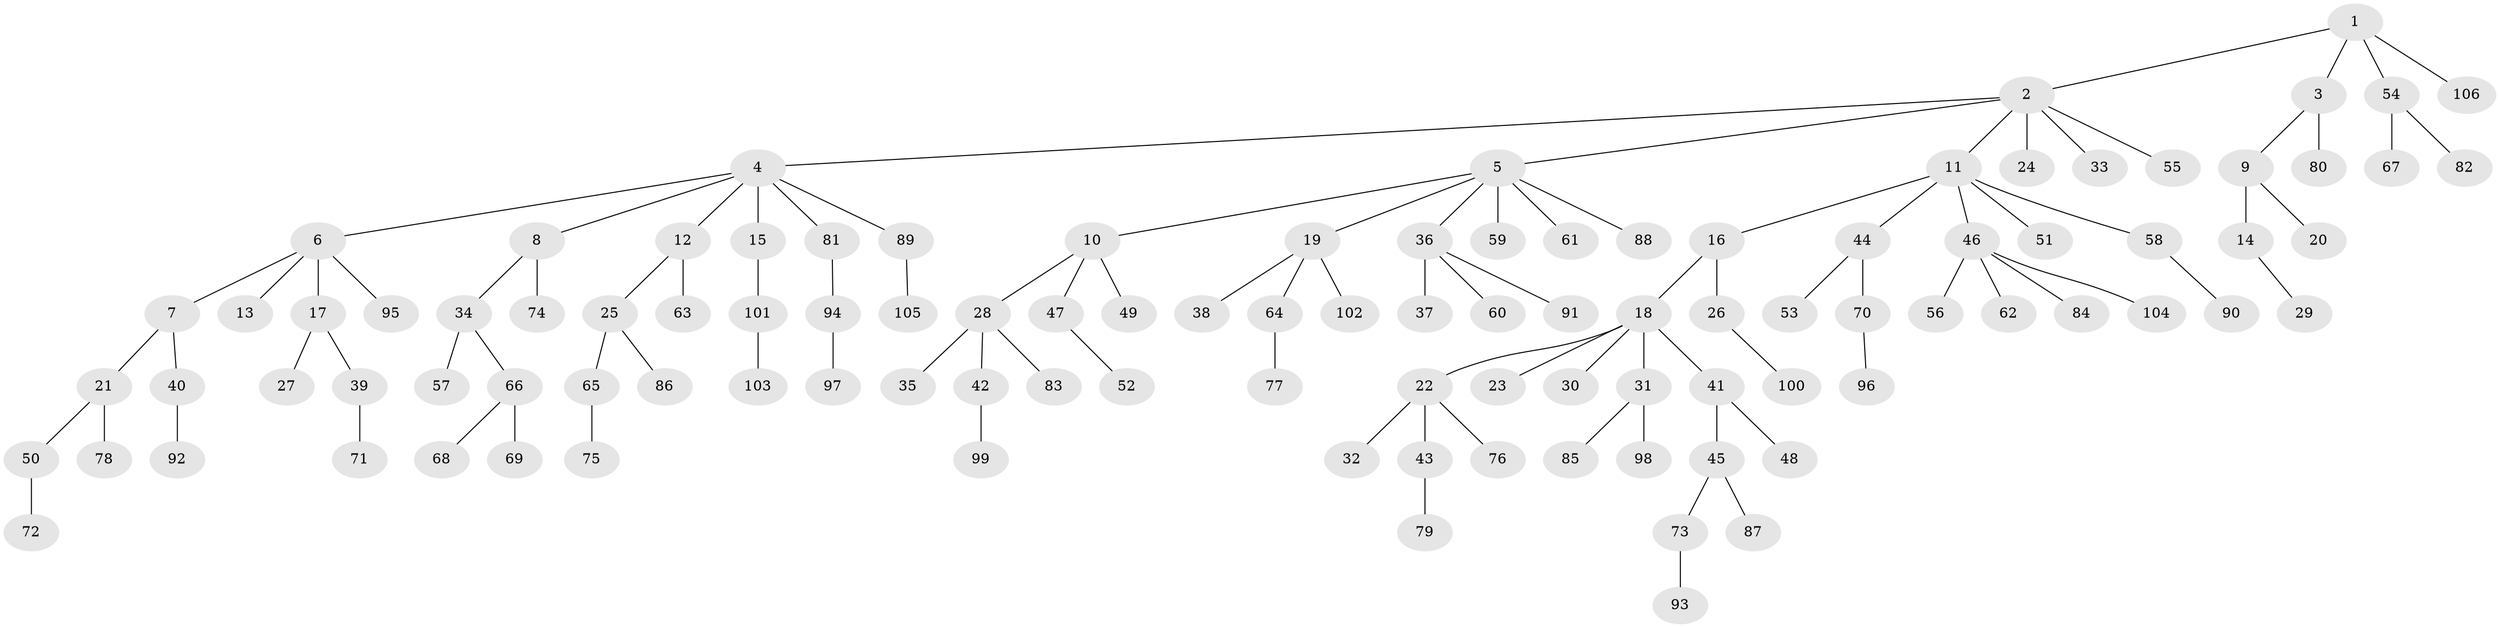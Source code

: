 // coarse degree distribution, {3: 0.1388888888888889, 6: 0.027777777777777776, 2: 0.18055555555555555, 7: 0.013888888888888888, 9: 0.013888888888888888, 4: 0.041666666666666664, 1: 0.5694444444444444, 5: 0.013888888888888888}
// Generated by graph-tools (version 1.1) at 2025/24/03/03/25 07:24:06]
// undirected, 106 vertices, 105 edges
graph export_dot {
graph [start="1"]
  node [color=gray90,style=filled];
  1;
  2;
  3;
  4;
  5;
  6;
  7;
  8;
  9;
  10;
  11;
  12;
  13;
  14;
  15;
  16;
  17;
  18;
  19;
  20;
  21;
  22;
  23;
  24;
  25;
  26;
  27;
  28;
  29;
  30;
  31;
  32;
  33;
  34;
  35;
  36;
  37;
  38;
  39;
  40;
  41;
  42;
  43;
  44;
  45;
  46;
  47;
  48;
  49;
  50;
  51;
  52;
  53;
  54;
  55;
  56;
  57;
  58;
  59;
  60;
  61;
  62;
  63;
  64;
  65;
  66;
  67;
  68;
  69;
  70;
  71;
  72;
  73;
  74;
  75;
  76;
  77;
  78;
  79;
  80;
  81;
  82;
  83;
  84;
  85;
  86;
  87;
  88;
  89;
  90;
  91;
  92;
  93;
  94;
  95;
  96;
  97;
  98;
  99;
  100;
  101;
  102;
  103;
  104;
  105;
  106;
  1 -- 2;
  1 -- 3;
  1 -- 54;
  1 -- 106;
  2 -- 4;
  2 -- 5;
  2 -- 11;
  2 -- 24;
  2 -- 33;
  2 -- 55;
  3 -- 9;
  3 -- 80;
  4 -- 6;
  4 -- 8;
  4 -- 12;
  4 -- 15;
  4 -- 81;
  4 -- 89;
  5 -- 10;
  5 -- 19;
  5 -- 36;
  5 -- 59;
  5 -- 61;
  5 -- 88;
  6 -- 7;
  6 -- 13;
  6 -- 17;
  6 -- 95;
  7 -- 21;
  7 -- 40;
  8 -- 34;
  8 -- 74;
  9 -- 14;
  9 -- 20;
  10 -- 28;
  10 -- 47;
  10 -- 49;
  11 -- 16;
  11 -- 44;
  11 -- 46;
  11 -- 51;
  11 -- 58;
  12 -- 25;
  12 -- 63;
  14 -- 29;
  15 -- 101;
  16 -- 18;
  16 -- 26;
  17 -- 27;
  17 -- 39;
  18 -- 22;
  18 -- 23;
  18 -- 30;
  18 -- 31;
  18 -- 41;
  19 -- 38;
  19 -- 64;
  19 -- 102;
  21 -- 50;
  21 -- 78;
  22 -- 32;
  22 -- 43;
  22 -- 76;
  25 -- 65;
  25 -- 86;
  26 -- 100;
  28 -- 35;
  28 -- 42;
  28 -- 83;
  31 -- 85;
  31 -- 98;
  34 -- 57;
  34 -- 66;
  36 -- 37;
  36 -- 60;
  36 -- 91;
  39 -- 71;
  40 -- 92;
  41 -- 45;
  41 -- 48;
  42 -- 99;
  43 -- 79;
  44 -- 53;
  44 -- 70;
  45 -- 73;
  45 -- 87;
  46 -- 56;
  46 -- 62;
  46 -- 84;
  46 -- 104;
  47 -- 52;
  50 -- 72;
  54 -- 67;
  54 -- 82;
  58 -- 90;
  64 -- 77;
  65 -- 75;
  66 -- 68;
  66 -- 69;
  70 -- 96;
  73 -- 93;
  81 -- 94;
  89 -- 105;
  94 -- 97;
  101 -- 103;
}
